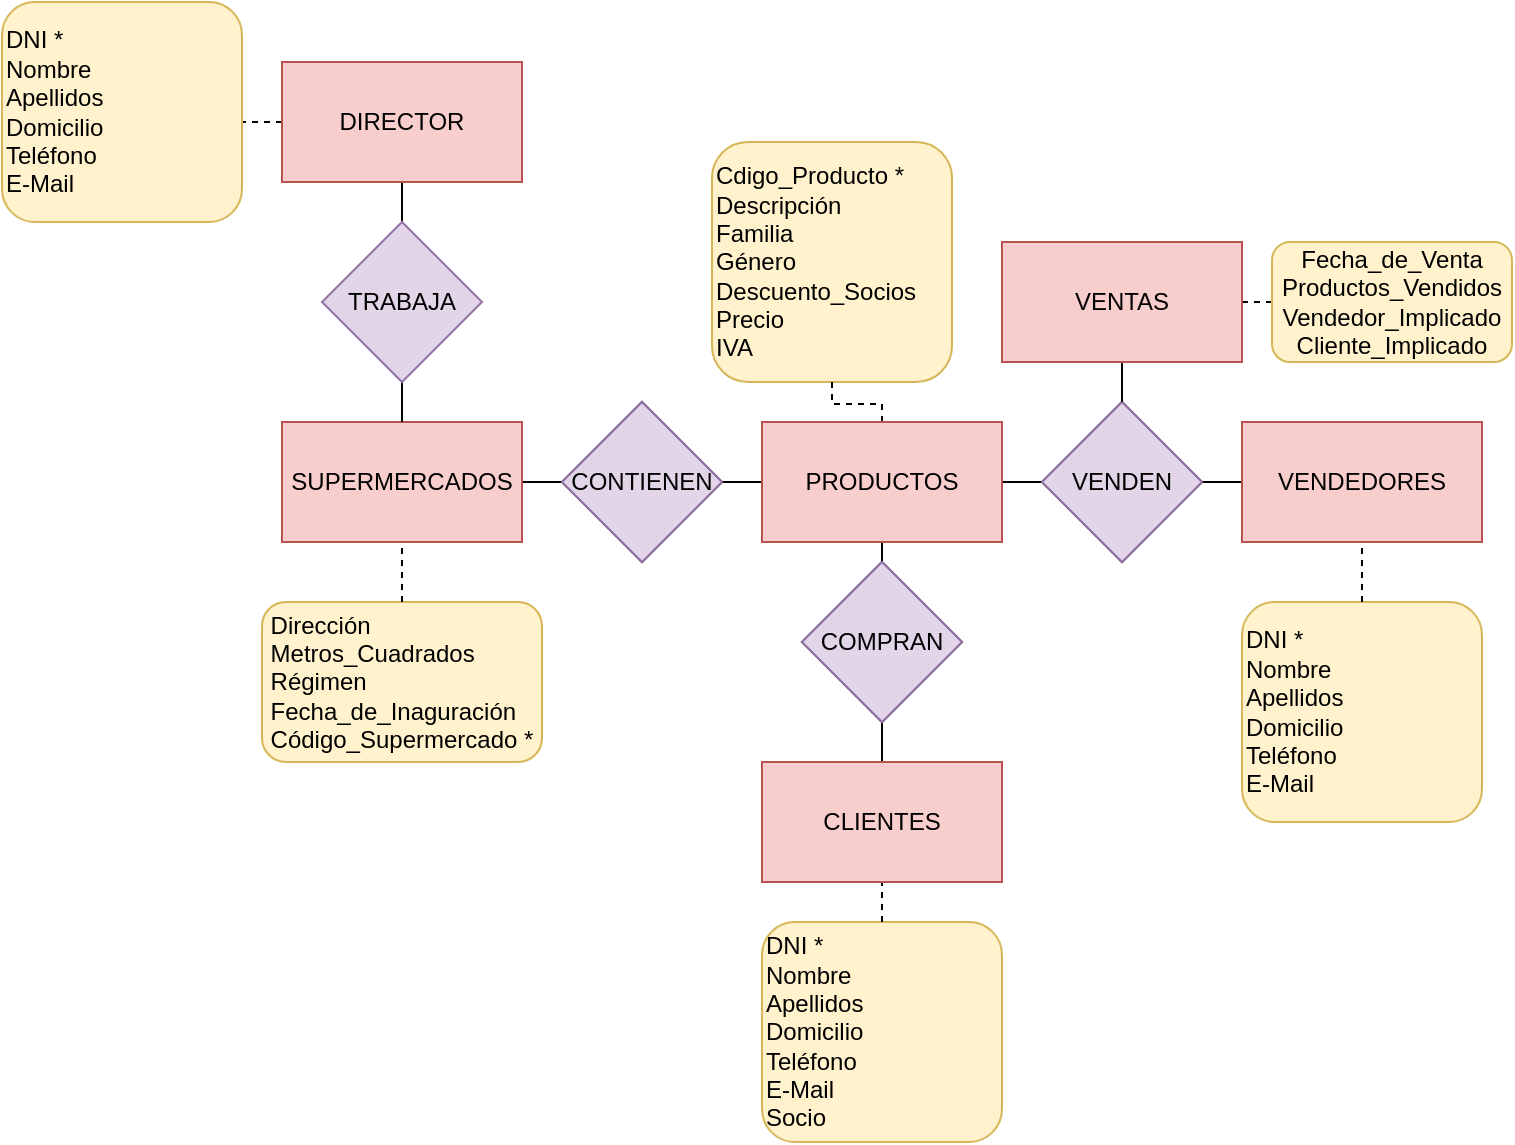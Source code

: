 <mxfile version="20.3.7" type="github">
  <diagram id="-iGVEx5ZZmZ7yN3gthT9" name="Página-1">
    <mxGraphModel dx="2170" dy="1150" grid="1" gridSize="10" guides="1" tooltips="1" connect="1" arrows="0" fold="1" page="1" pageScale="1" pageWidth="1169" pageHeight="827" math="0" shadow="0">
      <root>
        <mxCell id="0" />
        <mxCell id="1" parent="0" />
        <mxCell id="UDWT9HmrUv0HXfJKakE0-8" style="edgeStyle=orthogonalEdgeStyle;rounded=0;orthogonalLoop=1;jettySize=auto;html=1;exitX=1;exitY=0.5;exitDx=0;exitDy=0;entryX=0;entryY=0.5;entryDx=0;entryDy=0;endArrow=none;endFill=0;" edge="1" parent="1" source="UDWT9HmrUv0HXfJKakE0-1" target="UDWT9HmrUv0HXfJKakE0-7">
          <mxGeometry relative="1" as="geometry" />
        </mxCell>
        <mxCell id="UDWT9HmrUv0HXfJKakE0-1" value="SUPERMERCADOS" style="rounded=0;whiteSpace=wrap;html=1;fillColor=#f8cecc;strokeColor=#b85450;" vertex="1" parent="1">
          <mxGeometry x="347" y="338" width="120" height="60" as="geometry" />
        </mxCell>
        <mxCell id="UDWT9HmrUv0HXfJKakE0-5" style="edgeStyle=orthogonalEdgeStyle;rounded=0;orthogonalLoop=1;jettySize=auto;html=1;exitX=0.5;exitY=1;exitDx=0;exitDy=0;entryX=0.5;entryY=0;entryDx=0;entryDy=0;endArrow=none;endFill=0;" edge="1" parent="1" source="UDWT9HmrUv0HXfJKakE0-2" target="UDWT9HmrUv0HXfJKakE0-4">
          <mxGeometry relative="1" as="geometry" />
        </mxCell>
        <mxCell id="UDWT9HmrUv0HXfJKakE0-28" style="edgeStyle=orthogonalEdgeStyle;rounded=0;orthogonalLoop=1;jettySize=auto;html=1;exitX=0;exitY=0.5;exitDx=0;exitDy=0;entryX=1;entryY=0.5;entryDx=0;entryDy=0;dashed=1;endArrow=none;endFill=0;" edge="1" parent="1" source="UDWT9HmrUv0HXfJKakE0-2" target="UDWT9HmrUv0HXfJKakE0-22">
          <mxGeometry relative="1" as="geometry" />
        </mxCell>
        <mxCell id="UDWT9HmrUv0HXfJKakE0-2" value="DIRECTOR" style="rounded=0;whiteSpace=wrap;html=1;fillColor=#f8cecc;strokeColor=#b85450;" vertex="1" parent="1">
          <mxGeometry x="347" y="158" width="120" height="60" as="geometry" />
        </mxCell>
        <mxCell id="UDWT9HmrUv0HXfJKakE0-6" style="edgeStyle=orthogonalEdgeStyle;rounded=0;orthogonalLoop=1;jettySize=auto;html=1;exitX=0.5;exitY=1;exitDx=0;exitDy=0;entryX=0.5;entryY=0;entryDx=0;entryDy=0;endArrow=none;endFill=0;" edge="1" parent="1" source="UDWT9HmrUv0HXfJKakE0-4" target="UDWT9HmrUv0HXfJKakE0-1">
          <mxGeometry relative="1" as="geometry" />
        </mxCell>
        <mxCell id="UDWT9HmrUv0HXfJKakE0-4" value="TRABAJA" style="rhombus;whiteSpace=wrap;html=1;fillColor=#e1d5e7;strokeColor=#9673a6;" vertex="1" parent="1">
          <mxGeometry x="367" y="238" width="80" height="80" as="geometry" />
        </mxCell>
        <mxCell id="UDWT9HmrUv0HXfJKakE0-10" style="edgeStyle=orthogonalEdgeStyle;rounded=0;orthogonalLoop=1;jettySize=auto;html=1;exitX=1;exitY=0.5;exitDx=0;exitDy=0;entryX=0;entryY=0.5;entryDx=0;entryDy=0;endArrow=none;endFill=0;" edge="1" parent="1" source="UDWT9HmrUv0HXfJKakE0-7" target="UDWT9HmrUv0HXfJKakE0-9">
          <mxGeometry relative="1" as="geometry" />
        </mxCell>
        <mxCell id="UDWT9HmrUv0HXfJKakE0-7" value="CONTIENEN" style="rhombus;whiteSpace=wrap;html=1;" vertex="1" parent="1">
          <mxGeometry x="487" y="328" width="80" height="80" as="geometry" />
        </mxCell>
        <mxCell id="UDWT9HmrUv0HXfJKakE0-14" style="edgeStyle=orthogonalEdgeStyle;rounded=0;orthogonalLoop=1;jettySize=auto;html=1;exitX=1;exitY=0.5;exitDx=0;exitDy=0;entryX=0;entryY=0.5;entryDx=0;entryDy=0;endArrow=none;endFill=0;" edge="1" parent="1" source="UDWT9HmrUv0HXfJKakE0-9" target="UDWT9HmrUv0HXfJKakE0-12">
          <mxGeometry relative="1" as="geometry" />
        </mxCell>
        <mxCell id="UDWT9HmrUv0HXfJKakE0-9" value="PRODUCTOS" style="rounded=0;whiteSpace=wrap;html=1;fillColor=#dae8fc;strokeColor=#6c8ebf;" vertex="1" parent="1">
          <mxGeometry x="587" y="338" width="120" height="60" as="geometry" />
        </mxCell>
        <mxCell id="UDWT9HmrUv0HXfJKakE0-11" style="edgeStyle=orthogonalEdgeStyle;rounded=0;orthogonalLoop=1;jettySize=auto;html=1;exitX=1;exitY=0.5;exitDx=0;exitDy=0;entryX=0;entryY=0.5;entryDx=0;entryDy=0;endArrow=none;endFill=0;" edge="1" parent="1" source="UDWT9HmrUv0HXfJKakE0-12" target="UDWT9HmrUv0HXfJKakE0-13">
          <mxGeometry relative="1" as="geometry" />
        </mxCell>
        <mxCell id="UDWT9HmrUv0HXfJKakE0-12" value="VENDEN" style="rhombus;whiteSpace=wrap;html=1;" vertex="1" parent="1">
          <mxGeometry x="727" y="328" width="80" height="80" as="geometry" />
        </mxCell>
        <mxCell id="UDWT9HmrUv0HXfJKakE0-13" value="VENDEDORES" style="rounded=0;whiteSpace=wrap;html=1;fillColor=#dae8fc;strokeColor=#6c8ebf;" vertex="1" parent="1">
          <mxGeometry x="827" y="338" width="120" height="60" as="geometry" />
        </mxCell>
        <mxCell id="UDWT9HmrUv0HXfJKakE0-17" style="edgeStyle=orthogonalEdgeStyle;rounded=0;orthogonalLoop=1;jettySize=auto;html=1;exitX=0.5;exitY=0;exitDx=0;exitDy=0;entryX=0.5;entryY=1;entryDx=0;entryDy=0;endArrow=none;endFill=0;" edge="1" parent="1" target="UDWT9HmrUv0HXfJKakE0-16">
          <mxGeometry relative="1" as="geometry">
            <mxPoint x="647" y="508.0" as="sourcePoint" />
          </mxGeometry>
        </mxCell>
        <mxCell id="UDWT9HmrUv0HXfJKakE0-18" style="edgeStyle=orthogonalEdgeStyle;rounded=0;orthogonalLoop=1;jettySize=auto;html=1;exitX=0.5;exitY=0;exitDx=0;exitDy=0;entryX=0.5;entryY=1;entryDx=0;entryDy=0;endArrow=none;endFill=0;" edge="1" parent="1" source="UDWT9HmrUv0HXfJKakE0-16" target="UDWT9HmrUv0HXfJKakE0-9">
          <mxGeometry relative="1" as="geometry" />
        </mxCell>
        <mxCell id="UDWT9HmrUv0HXfJKakE0-16" value="COMPRAN" style="rhombus;whiteSpace=wrap;html=1;" vertex="1" parent="1">
          <mxGeometry x="607" y="408" width="80" height="80" as="geometry" />
        </mxCell>
        <mxCell id="UDWT9HmrUv0HXfJKakE0-19" value="VENDEN" style="rhombus;whiteSpace=wrap;html=1;fillColor=#e1d5e7;strokeColor=#9673a6;" vertex="1" parent="1">
          <mxGeometry x="727" y="328" width="80" height="80" as="geometry" />
        </mxCell>
        <mxCell id="UDWT9HmrUv0HXfJKakE0-20" value="COMPRAN" style="rhombus;whiteSpace=wrap;html=1;fillColor=#e1d5e7;strokeColor=#9673a6;" vertex="1" parent="1">
          <mxGeometry x="607" y="408" width="80" height="80" as="geometry" />
        </mxCell>
        <mxCell id="UDWT9HmrUv0HXfJKakE0-21" value="CONTIENEN" style="rhombus;whiteSpace=wrap;html=1;fillColor=#e1d5e7;strokeColor=#9673a6;" vertex="1" parent="1">
          <mxGeometry x="487" y="328" width="80" height="80" as="geometry" />
        </mxCell>
        <mxCell id="UDWT9HmrUv0HXfJKakE0-22" value="DNI&amp;nbsp;*&lt;br&gt;Nombre&lt;br&gt;Apellidos&lt;br&gt;Domicilio&lt;br&gt;Teléfono&lt;br&gt;E-Mail" style="rounded=1;whiteSpace=wrap;html=1;align=left;fillColor=#fff2cc;strokeColor=#d6b656;" vertex="1" parent="1">
          <mxGeometry x="207" y="128" width="120" height="110" as="geometry" />
        </mxCell>
        <mxCell id="UDWT9HmrUv0HXfJKakE0-23" value="DNI&amp;nbsp;*&lt;br&gt;Nombre&lt;br&gt;Apellidos&lt;br&gt;Domicilio&lt;br&gt;Teléfono&lt;br&gt;E-Mail" style="rounded=1;whiteSpace=wrap;html=1;align=left;fillColor=#fff2cc;strokeColor=#d6b656;" vertex="1" parent="1">
          <mxGeometry x="827" y="428" width="120" height="110" as="geometry" />
        </mxCell>
        <mxCell id="UDWT9HmrUv0HXfJKakE0-24" value="DNI *&lt;br&gt;Nombre&lt;br&gt;Apellidos&lt;br&gt;Domicilio&lt;br&gt;Teléfono&lt;br&gt;E-Mail&lt;br&gt;Socio" style="rounded=1;whiteSpace=wrap;html=1;align=left;fillColor=#fff2cc;strokeColor=#d6b656;" vertex="1" parent="1">
          <mxGeometry x="587" y="588" width="120" height="110" as="geometry" />
        </mxCell>
        <mxCell id="UDWT9HmrUv0HXfJKakE0-25" value="Cdigo_Producto&amp;nbsp;*&lt;br&gt;Descripción&lt;br&gt;Familia&lt;br&gt;Género&lt;br&gt;Descuento_Socios&lt;br&gt;Precio&lt;br&gt;IVA" style="rounded=1;whiteSpace=wrap;html=1;align=left;fillColor=#fff2cc;strokeColor=#d6b656;" vertex="1" parent="1">
          <mxGeometry x="562" y="198" width="120" height="120" as="geometry" />
        </mxCell>
        <mxCell id="UDWT9HmrUv0HXfJKakE0-26" value="&lt;div style=&quot;text-align: left;&quot;&gt;&lt;span style=&quot;background-color: initial;&quot;&gt;Dirección&lt;/span&gt;&lt;/div&gt;&lt;div style=&quot;text-align: left;&quot;&gt;&lt;span style=&quot;background-color: initial;&quot;&gt;Metros_Cuadrados&lt;/span&gt;&lt;/div&gt;&lt;div style=&quot;text-align: left;&quot;&gt;&lt;span style=&quot;background-color: initial;&quot;&gt;Régimen&lt;/span&gt;&lt;/div&gt;&lt;div style=&quot;text-align: left;&quot;&gt;&lt;span style=&quot;background-color: initial;&quot;&gt;Fecha_de_Inaguración&lt;/span&gt;&lt;/div&gt;&lt;div style=&quot;text-align: left;&quot;&gt;&lt;span style=&quot;background-color: initial;&quot;&gt;Código_Supermercado&lt;/span&gt;&lt;span style=&quot;background-color: initial;&quot;&gt;&amp;nbsp;*&lt;/span&gt;&lt;/div&gt;" style="rounded=1;whiteSpace=wrap;html=1;fillColor=#fff2cc;strokeColor=#d6b656;" vertex="1" parent="1">
          <mxGeometry x="337" y="428" width="140" height="80" as="geometry" />
        </mxCell>
        <mxCell id="UDWT9HmrUv0HXfJKakE0-27" value="" style="endArrow=none;dashed=1;html=1;rounded=0;entryX=0.5;entryY=1;entryDx=0;entryDy=0;exitX=0.5;exitY=0;exitDx=0;exitDy=0;" edge="1" parent="1" source="UDWT9HmrUv0HXfJKakE0-26" target="UDWT9HmrUv0HXfJKakE0-1">
          <mxGeometry width="50" height="50" relative="1" as="geometry">
            <mxPoint x="362" y="403" as="sourcePoint" />
            <mxPoint x="412" y="353" as="targetPoint" />
          </mxGeometry>
        </mxCell>
        <mxCell id="UDWT9HmrUv0HXfJKakE0-29" value="" style="endArrow=none;dashed=1;html=1;entryX=0.5;entryY=1;entryDx=0;entryDy=0;exitX=0.5;exitY=0;exitDx=0;exitDy=0;rounded=0;" edge="1" parent="1" source="UDWT9HmrUv0HXfJKakE0-9" target="UDWT9HmrUv0HXfJKakE0-25">
          <mxGeometry width="50" height="50" relative="1" as="geometry">
            <mxPoint x="632" y="383" as="sourcePoint" />
            <mxPoint x="682" y="333" as="targetPoint" />
            <Array as="points">
              <mxPoint x="647" y="329" />
              <mxPoint x="622" y="329" />
            </Array>
          </mxGeometry>
        </mxCell>
        <mxCell id="UDWT9HmrUv0HXfJKakE0-30" value="" style="endArrow=none;dashed=1;html=1;rounded=0;entryX=0.5;entryY=1;entryDx=0;entryDy=0;exitX=0.5;exitY=0;exitDx=0;exitDy=0;" edge="1" parent="1" source="UDWT9HmrUv0HXfJKakE0-23" target="UDWT9HmrUv0HXfJKakE0-13">
          <mxGeometry width="50" height="50" relative="1" as="geometry">
            <mxPoint x="692" y="453" as="sourcePoint" />
            <mxPoint x="742" y="403" as="targetPoint" />
          </mxGeometry>
        </mxCell>
        <mxCell id="UDWT9HmrUv0HXfJKakE0-31" value="" style="endArrow=none;dashed=1;html=1;rounded=0;entryX=0.5;entryY=1;entryDx=0;entryDy=0;exitX=0.5;exitY=0;exitDx=0;exitDy=0;" edge="1" parent="1" source="UDWT9HmrUv0HXfJKakE0-24" target="UDWT9HmrUv0HXfJKakE0-34">
          <mxGeometry width="50" height="50" relative="1" as="geometry">
            <mxPoint x="652" y="603" as="sourcePoint" />
            <mxPoint x="647" y="568.0" as="targetPoint" />
          </mxGeometry>
        </mxCell>
        <mxCell id="UDWT9HmrUv0HXfJKakE0-32" value="VENDEDORES" style="rounded=0;whiteSpace=wrap;html=1;fillColor=#f8cecc;strokeColor=#b85450;" vertex="1" parent="1">
          <mxGeometry x="827" y="338" width="120" height="60" as="geometry" />
        </mxCell>
        <mxCell id="UDWT9HmrUv0HXfJKakE0-33" value="PRODUCTOS" style="rounded=0;whiteSpace=wrap;html=1;fillColor=#f8cecc;strokeColor=#b85450;" vertex="1" parent="1">
          <mxGeometry x="587" y="338" width="120" height="60" as="geometry" />
        </mxCell>
        <mxCell id="UDWT9HmrUv0HXfJKakE0-34" value="CLIENTES" style="rounded=0;whiteSpace=wrap;html=1;fillColor=#f8cecc;strokeColor=#b85450;" vertex="1" parent="1">
          <mxGeometry x="587" y="508" width="120" height="60" as="geometry" />
        </mxCell>
        <mxCell id="UDWT9HmrUv0HXfJKakE0-37" style="edgeStyle=orthogonalEdgeStyle;rounded=0;orthogonalLoop=1;jettySize=auto;html=1;exitX=0.5;exitY=1;exitDx=0;exitDy=0;entryX=0.5;entryY=0;entryDx=0;entryDy=0;endArrow=none;endFill=0;" edge="1" parent="1" source="UDWT9HmrUv0HXfJKakE0-35" target="UDWT9HmrUv0HXfJKakE0-19">
          <mxGeometry relative="1" as="geometry" />
        </mxCell>
        <mxCell id="UDWT9HmrUv0HXfJKakE0-39" style="edgeStyle=orthogonalEdgeStyle;rounded=0;orthogonalLoop=1;jettySize=auto;html=1;exitX=1;exitY=0.5;exitDx=0;exitDy=0;entryX=0;entryY=0.5;entryDx=0;entryDy=0;endArrow=none;endFill=0;dashed=1;" edge="1" parent="1" source="UDWT9HmrUv0HXfJKakE0-35" target="UDWT9HmrUv0HXfJKakE0-38">
          <mxGeometry relative="1" as="geometry" />
        </mxCell>
        <mxCell id="UDWT9HmrUv0HXfJKakE0-35" value="VENTAS" style="rounded=0;whiteSpace=wrap;html=1;fillColor=#f8cecc;strokeColor=#b85450;" vertex="1" parent="1">
          <mxGeometry x="707" y="248" width="120" height="60" as="geometry" />
        </mxCell>
        <mxCell id="UDWT9HmrUv0HXfJKakE0-38" value="Fecha_de_Venta&lt;br&gt;Productos_Vendidos&lt;br&gt;Vendedor_Implicado&lt;br&gt;Cliente_Implicado" style="rounded=1;whiteSpace=wrap;html=1;fillColor=#fff2cc;strokeColor=#d6b656;" vertex="1" parent="1">
          <mxGeometry x="842" y="248" width="120" height="60" as="geometry" />
        </mxCell>
      </root>
    </mxGraphModel>
  </diagram>
</mxfile>
